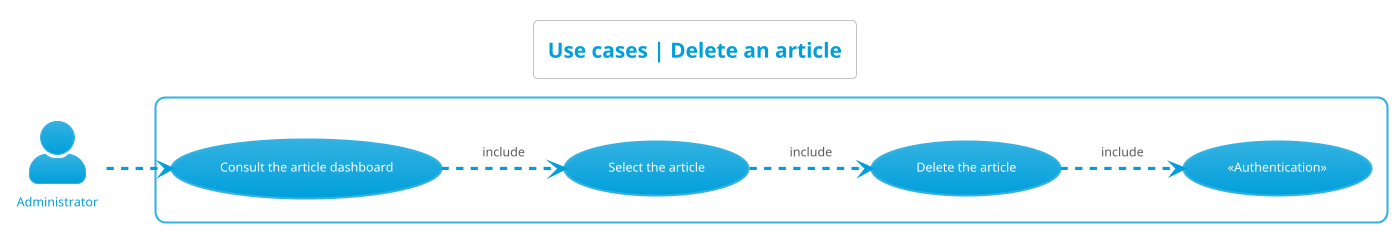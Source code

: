 @startuml use_cases__delete_article
left to right direction
skinparam actorStyle Awesome
!theme bluegray
skinparam backgroundcolor White

'Titre'
title Use cases | Delete an article

'Acteur'
actor "Administrator" as Administrateur

'Rectangle'
rectangle {
    'Authentification'
    "«Authentication»" as (Authentification)

    'Administrateur'
    "Consult the article dashboard" as (ConsulterTDBArticles)
    "Select the article" as (SelectionnerArticle)
    "Delete the article" as (SupprimerArticle)

    'Déroulement'
    :Administrateur: -.> (ConsulterTDBArticles)
    (ConsulterTDBArticles) -.> (SelectionnerArticle) : include
    (SelectionnerArticle) -.> (SupprimerArticle) : include
    (SupprimerArticle) -.> (Authentification) : include
}
@enduml
